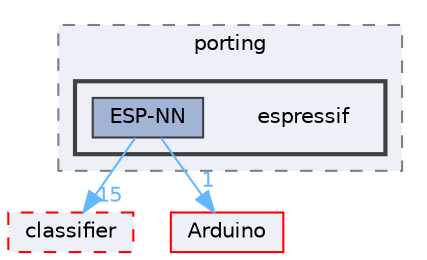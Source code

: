 digraph "Face_Access_inferencing/src/edge-impulse-sdk/porting/espressif"
{
 // LATEX_PDF_SIZE
  bgcolor="transparent";
  edge [fontname=Helvetica,fontsize=10,labelfontname=Helvetica,labelfontsize=10];
  node [fontname=Helvetica,fontsize=10,shape=box,height=0.2,width=0.4];
  compound=true
  subgraph clusterdir_77876a311ad5c794abf7dab690b99819 {
    graph [ bgcolor="#edf0f7", pencolor="grey50", label="porting", fontname=Helvetica,fontsize=10 style="filled,dashed", URL="dir_77876a311ad5c794abf7dab690b99819.html",tooltip=""]
  subgraph clusterdir_a0f959d8970335234293321147174d5b {
    graph [ bgcolor="#edf0f7", pencolor="grey25", label="", fontname=Helvetica,fontsize=10 style="filled,bold", URL="dir_a0f959d8970335234293321147174d5b.html",tooltip=""]
    dir_a0f959d8970335234293321147174d5b [shape=plaintext, label="espressif"];
  dir_8ca17ce355b2789e54493610795403a3 [label="ESP-NN", fillcolor="#a2b4d6", color="grey25", style="filled", URL="dir_8ca17ce355b2789e54493610795403a3.html",tooltip=""];
  }
  }
  dir_23fbe5a3fb0933f31748c7066d658296 [label="classifier", fillcolor="#edf0f7", color="red", style="filled,dashed", URL="dir_23fbe5a3fb0933f31748c7066d658296.html",tooltip=""];
  dir_a991eec27578c865874ede3d8ec657c2 [label="Arduino", fillcolor="#edf0f7", color="red", style="filled", URL="dir_a991eec27578c865874ede3d8ec657c2.html",tooltip=""];
  dir_8ca17ce355b2789e54493610795403a3->dir_23fbe5a3fb0933f31748c7066d658296 [headlabel="15", labeldistance=1.5 headhref="dir_000088_000048.html" href="dir_000088_000048.html" color="steelblue1" fontcolor="steelblue1"];
  dir_8ca17ce355b2789e54493610795403a3->dir_a991eec27578c865874ede3d8ec657c2 [headlabel="1", labeldistance=1.5 headhref="dir_000088_000014.html" href="dir_000088_000014.html" color="steelblue1" fontcolor="steelblue1"];
}
